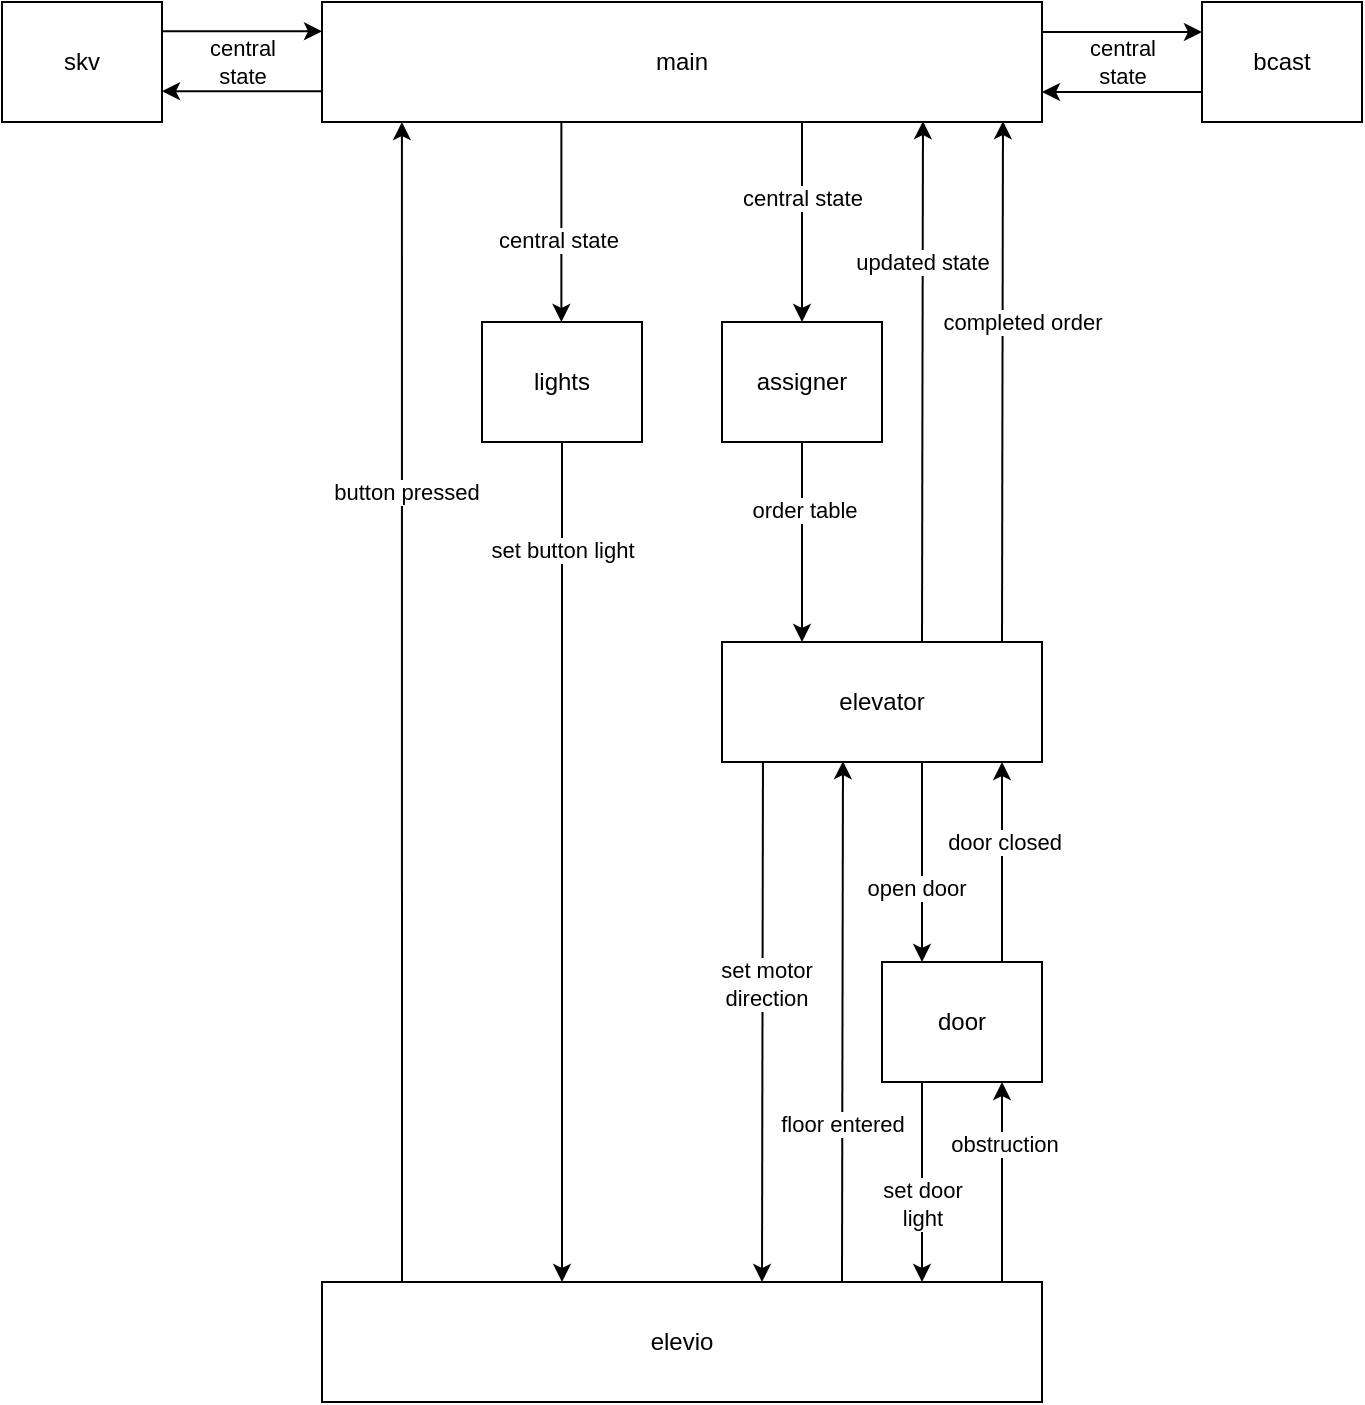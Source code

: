 <mxfile version="16.6.3" type="github"><diagram id="Wnr6FH2v95wjrzWY3u6L" name="Page-1"><mxGraphModel dx="1171" dy="1143" grid="1" gridSize="10" guides="1" tooltips="1" connect="1" arrows="1" fold="1" page="1" pageScale="1" pageWidth="827" pageHeight="1169" math="0" shadow="0"><root><mxCell id="0"/><mxCell id="1" parent="0"/><mxCell id="W8hxFOR_NZEe8I1eFSsX-2" value="skv" style="rounded=0;whiteSpace=wrap;html=1;" parent="1" vertex="1"><mxGeometry x="40" y="40" width="80" height="60" as="geometry"/></mxCell><mxCell id="W8hxFOR_NZEe8I1eFSsX-3" value="elevio" style="rounded=0;whiteSpace=wrap;html=1;" parent="1" vertex="1"><mxGeometry x="200" y="680" width="360" height="60" as="geometry"/></mxCell><mxCell id="W8hxFOR_NZEe8I1eFSsX-45" style="edgeStyle=orthogonalEdgeStyle;rounded=0;orthogonalLoop=1;jettySize=auto;html=1;exitX=0;exitY=0.75;exitDx=0;exitDy=0;" parent="1" source="W8hxFOR_NZEe8I1eFSsX-4" edge="1"><mxGeometry relative="1" as="geometry"><mxPoint x="560" y="85" as="targetPoint"/></mxGeometry></mxCell><mxCell id="W8hxFOR_NZEe8I1eFSsX-4" value="bcast" style="rounded=0;whiteSpace=wrap;html=1;" parent="1" vertex="1"><mxGeometry x="640" y="40" width="80" height="60" as="geometry"/></mxCell><mxCell id="W8hxFOR_NZEe8I1eFSsX-5" value="elevator" style="rounded=0;whiteSpace=wrap;html=1;" parent="1" vertex="1"><mxGeometry x="400" y="360" width="160" height="60" as="geometry"/></mxCell><mxCell id="W8hxFOR_NZEe8I1eFSsX-14" style="edgeStyle=orthogonalEdgeStyle;rounded=0;orthogonalLoop=1;jettySize=auto;html=1;exitX=0.75;exitY=1;exitDx=0;exitDy=0;" parent="1" source="W8hxFOR_NZEe8I1eFSsX-6" target="W8hxFOR_NZEe8I1eFSsX-7" edge="1"><mxGeometry relative="1" as="geometry"><Array as="points"><mxPoint x="440" y="100"/></Array></mxGeometry></mxCell><mxCell id="W8hxFOR_NZEe8I1eFSsX-21" value="central state" style="edgeLabel;html=1;align=center;verticalAlign=middle;resizable=0;points=[];" parent="W8hxFOR_NZEe8I1eFSsX-14" vertex="1" connectable="0"><mxGeometry x="0.035" relative="1" as="geometry"><mxPoint as="offset"/></mxGeometry></mxCell><mxCell id="W8hxFOR_NZEe8I1eFSsX-44" style="edgeStyle=orthogonalEdgeStyle;rounded=0;orthogonalLoop=1;jettySize=auto;html=1;exitX=1;exitY=0.25;exitDx=0;exitDy=0;entryX=0;entryY=0.25;entryDx=0;entryDy=0;" parent="1" source="W8hxFOR_NZEe8I1eFSsX-6" target="W8hxFOR_NZEe8I1eFSsX-4" edge="1"><mxGeometry relative="1" as="geometry"/></mxCell><mxCell id="W8hxFOR_NZEe8I1eFSsX-46" value="central&lt;br&gt;state" style="edgeLabel;html=1;align=center;verticalAlign=middle;resizable=0;points=[];" parent="W8hxFOR_NZEe8I1eFSsX-44" vertex="1" connectable="0"><mxGeometry x="-0.314" y="-1" relative="1" as="geometry"><mxPoint x="12" y="14" as="offset"/></mxGeometry></mxCell><mxCell id="W8hxFOR_NZEe8I1eFSsX-6" value="main" style="rounded=0;whiteSpace=wrap;html=1;" parent="1" vertex="1"><mxGeometry x="200" y="40" width="360" height="60" as="geometry"/></mxCell><mxCell id="W8hxFOR_NZEe8I1eFSsX-13" value="" style="edgeStyle=orthogonalEdgeStyle;rounded=0;orthogonalLoop=1;jettySize=auto;html=1;entryX=0.25;entryY=0;entryDx=0;entryDy=0;" parent="1" source="W8hxFOR_NZEe8I1eFSsX-7" target="W8hxFOR_NZEe8I1eFSsX-5" edge="1"><mxGeometry relative="1" as="geometry"/></mxCell><mxCell id="W8hxFOR_NZEe8I1eFSsX-20" value="order table" style="edgeLabel;html=1;align=center;verticalAlign=middle;resizable=0;points=[];" parent="W8hxFOR_NZEe8I1eFSsX-13" vertex="1" connectable="0"><mxGeometry x="-0.322" y="1" relative="1" as="geometry"><mxPoint as="offset"/></mxGeometry></mxCell><mxCell id="W8hxFOR_NZEe8I1eFSsX-7" value="assigner" style="rounded=0;whiteSpace=wrap;html=1;" parent="1" vertex="1"><mxGeometry x="400" y="200" width="80" height="60" as="geometry"/></mxCell><mxCell id="W8hxFOR_NZEe8I1eFSsX-8" value="door" style="rounded=0;whiteSpace=wrap;html=1;" parent="1" vertex="1"><mxGeometry x="480" y="520" width="80" height="60" as="geometry"/></mxCell><mxCell id="W8hxFOR_NZEe8I1eFSsX-9" value="lights" style="rounded=0;whiteSpace=wrap;html=1;" parent="1" vertex="1"><mxGeometry x="280" y="200" width="80" height="60" as="geometry"/></mxCell><mxCell id="W8hxFOR_NZEe8I1eFSsX-17" value="" style="endArrow=classic;html=1;rounded=0;exitX=0.622;exitY=0.007;exitDx=0;exitDy=0;exitPerimeter=0;" parent="1" edge="1"><mxGeometry width="50" height="50" relative="1" as="geometry"><mxPoint x="500.0" y="360.0" as="sourcePoint"/><mxPoint x="500.48" y="99.58" as="targetPoint"/></mxGeometry></mxCell><mxCell id="W8hxFOR_NZEe8I1eFSsX-19" value="updated state" style="edgeLabel;html=1;align=center;verticalAlign=middle;resizable=0;points=[];" parent="W8hxFOR_NZEe8I1eFSsX-17" vertex="1" connectable="0"><mxGeometry x="-0.578" y="-1" relative="1" as="geometry"><mxPoint x="-1" y="-135" as="offset"/></mxGeometry></mxCell><mxCell id="W8hxFOR_NZEe8I1eFSsX-23" style="edgeStyle=orthogonalEdgeStyle;rounded=0;orthogonalLoop=1;jettySize=auto;html=1;exitX=0.75;exitY=1;exitDx=0;exitDy=0;entryX=0.5;entryY=0;entryDx=0;entryDy=0;" parent="1" edge="1"><mxGeometry relative="1" as="geometry"><mxPoint x="500.0" y="580" as="sourcePoint"/><mxPoint x="500" y="680" as="targetPoint"/></mxGeometry></mxCell><mxCell id="W8hxFOR_NZEe8I1eFSsX-37" value="set door&lt;br&gt;light" style="edgeLabel;html=1;align=center;verticalAlign=middle;resizable=0;points=[];" parent="W8hxFOR_NZEe8I1eFSsX-23" vertex="1" connectable="0"><mxGeometry x="-0.152" relative="1" as="geometry"><mxPoint y="18" as="offset"/></mxGeometry></mxCell><mxCell id="W8hxFOR_NZEe8I1eFSsX-24" style="edgeStyle=orthogonalEdgeStyle;rounded=0;orthogonalLoop=1;jettySize=auto;html=1;exitX=0.75;exitY=1;exitDx=0;exitDy=0;entryX=0.5;entryY=0;entryDx=0;entryDy=0;" parent="1" edge="1"><mxGeometry relative="1" as="geometry"><mxPoint x="500.0" y="420.0" as="sourcePoint"/><mxPoint x="500" y="520.0" as="targetPoint"/></mxGeometry></mxCell><mxCell id="W8hxFOR_NZEe8I1eFSsX-35" value="open door" style="edgeLabel;html=1;align=center;verticalAlign=middle;resizable=0;points=[];" parent="W8hxFOR_NZEe8I1eFSsX-24" vertex="1" connectable="0"><mxGeometry x="0.254" y="-3" relative="1" as="geometry"><mxPoint as="offset"/></mxGeometry></mxCell><mxCell id="W8hxFOR_NZEe8I1eFSsX-25" style="edgeStyle=orthogonalEdgeStyle;rounded=0;orthogonalLoop=1;jettySize=auto;html=1;exitX=0.75;exitY=1;exitDx=0;exitDy=0;entryX=0.5;entryY=0;entryDx=0;entryDy=0;" parent="1" edge="1"><mxGeometry relative="1" as="geometry"><mxPoint x="540" y="520.0" as="sourcePoint"/><mxPoint x="540.0" y="420.0" as="targetPoint"/></mxGeometry></mxCell><mxCell id="W8hxFOR_NZEe8I1eFSsX-36" value="door closed" style="edgeLabel;html=1;align=center;verticalAlign=middle;resizable=0;points=[];" parent="W8hxFOR_NZEe8I1eFSsX-25" vertex="1" connectable="0"><mxGeometry x="-0.254" y="-1" relative="1" as="geometry"><mxPoint y="-23" as="offset"/></mxGeometry></mxCell><mxCell id="W8hxFOR_NZEe8I1eFSsX-26" style="edgeStyle=orthogonalEdgeStyle;rounded=0;orthogonalLoop=1;jettySize=auto;html=1;exitX=0.75;exitY=1;exitDx=0;exitDy=0;entryX=0.5;entryY=0;entryDx=0;entryDy=0;" parent="1" edge="1"><mxGeometry relative="1" as="geometry"><mxPoint x="540" y="680.0" as="sourcePoint"/><mxPoint x="540.0" y="580.0" as="targetPoint"/></mxGeometry></mxCell><mxCell id="W8hxFOR_NZEe8I1eFSsX-38" value="obstruction" style="edgeLabel;html=1;align=center;verticalAlign=middle;resizable=0;points=[];" parent="W8hxFOR_NZEe8I1eFSsX-26" vertex="1" connectable="0"><mxGeometry x="0.271" y="-1" relative="1" as="geometry"><mxPoint y="-6" as="offset"/></mxGeometry></mxCell><mxCell id="W8hxFOR_NZEe8I1eFSsX-27" value="" style="endArrow=classic;html=1;rounded=0;exitX=0.622;exitY=0.007;exitDx=0;exitDy=0;exitPerimeter=0;" parent="1" edge="1"><mxGeometry width="50" height="50" relative="1" as="geometry"><mxPoint x="460" y="680.0" as="sourcePoint"/><mxPoint x="460.48" y="419.58" as="targetPoint"/></mxGeometry></mxCell><mxCell id="W8hxFOR_NZEe8I1eFSsX-39" value="floor entered" style="edgeLabel;html=1;align=center;verticalAlign=middle;resizable=0;points=[];" parent="W8hxFOR_NZEe8I1eFSsX-27" vertex="1" connectable="0"><mxGeometry x="-0.043" relative="1" as="geometry"><mxPoint y="45" as="offset"/></mxGeometry></mxCell><mxCell id="W8hxFOR_NZEe8I1eFSsX-29" value="" style="endArrow=classic;html=1;rounded=0;exitX=0.622;exitY=0.007;exitDx=0;exitDy=0;exitPerimeter=0;" parent="1" edge="1"><mxGeometry width="50" height="50" relative="1" as="geometry"><mxPoint x="420.48" y="419.58" as="sourcePoint"/><mxPoint x="420" y="680.0" as="targetPoint"/></mxGeometry></mxCell><mxCell id="W8hxFOR_NZEe8I1eFSsX-40" value="set motor&lt;br&gt;direction" style="edgeLabel;html=1;align=center;verticalAlign=middle;resizable=0;points=[];" parent="W8hxFOR_NZEe8I1eFSsX-29" vertex="1" connectable="0"><mxGeometry x="-0.144" y="1" relative="1" as="geometry"><mxPoint as="offset"/></mxGeometry></mxCell><mxCell id="W8hxFOR_NZEe8I1eFSsX-30" style="edgeStyle=orthogonalEdgeStyle;rounded=0;orthogonalLoop=1;jettySize=auto;html=1;exitX=0.75;exitY=1;exitDx=0;exitDy=0;entryX=0.5;entryY=0;entryDx=0;entryDy=0;" parent="1" edge="1"><mxGeometry relative="1" as="geometry"><mxPoint x="319.69" y="100.0" as="sourcePoint"/><mxPoint x="319.69" y="200.0" as="targetPoint"/></mxGeometry></mxCell><mxCell id="W8hxFOR_NZEe8I1eFSsX-41" value="central state" style="edgeLabel;html=1;align=center;verticalAlign=middle;resizable=0;points=[];" parent="W8hxFOR_NZEe8I1eFSsX-30" vertex="1" connectable="0"><mxGeometry x="0.177" y="-2" relative="1" as="geometry"><mxPoint as="offset"/></mxGeometry></mxCell><mxCell id="W8hxFOR_NZEe8I1eFSsX-32" value="" style="endArrow=classic;html=1;rounded=0;exitX=0.5;exitY=1;exitDx=0;exitDy=0;" parent="1" source="W8hxFOR_NZEe8I1eFSsX-9" edge="1"><mxGeometry width="50" height="50" relative="1" as="geometry"><mxPoint x="230" y="390" as="sourcePoint"/><mxPoint x="320" y="680" as="targetPoint"/></mxGeometry></mxCell><mxCell id="W8hxFOR_NZEe8I1eFSsX-42" value="set button light" style="edgeLabel;html=1;align=center;verticalAlign=middle;resizable=0;points=[];" parent="W8hxFOR_NZEe8I1eFSsX-32" vertex="1" connectable="0"><mxGeometry x="-0.745" relative="1" as="geometry"><mxPoint as="offset"/></mxGeometry></mxCell><mxCell id="W8hxFOR_NZEe8I1eFSsX-34" value="" style="endArrow=classic;html=1;rounded=0;exitX=0.622;exitY=0.007;exitDx=0;exitDy=0;exitPerimeter=0;entryX=0.111;entryY=1;entryDx=0;entryDy=0;entryPerimeter=0;" parent="1" target="W8hxFOR_NZEe8I1eFSsX-6" edge="1"><mxGeometry width="50" height="50" relative="1" as="geometry"><mxPoint x="240" y="680" as="sourcePoint"/><mxPoint x="240.48" y="419.58" as="targetPoint"/></mxGeometry></mxCell><mxCell id="W8hxFOR_NZEe8I1eFSsX-43" value="button pressed" style="edgeLabel;html=1;align=center;verticalAlign=middle;resizable=0;points=[];" parent="W8hxFOR_NZEe8I1eFSsX-34" vertex="1" connectable="0"><mxGeometry x="0.362" y="-2" relative="1" as="geometry"><mxPoint as="offset"/></mxGeometry></mxCell><mxCell id="W8hxFOR_NZEe8I1eFSsX-47" style="edgeStyle=orthogonalEdgeStyle;rounded=0;orthogonalLoop=1;jettySize=auto;html=1;exitX=0;exitY=0.75;exitDx=0;exitDy=0;" parent="1" edge="1"><mxGeometry relative="1" as="geometry"><mxPoint x="120" y="84.62" as="targetPoint"/><mxPoint x="200" y="84.62" as="sourcePoint"/></mxGeometry></mxCell><mxCell id="W8hxFOR_NZEe8I1eFSsX-48" style="edgeStyle=orthogonalEdgeStyle;rounded=0;orthogonalLoop=1;jettySize=auto;html=1;exitX=1;exitY=0.25;exitDx=0;exitDy=0;entryX=0;entryY=0.25;entryDx=0;entryDy=0;" parent="1" edge="1"><mxGeometry relative="1" as="geometry"><mxPoint x="120" y="54.62" as="sourcePoint"/><mxPoint x="200" y="54.62" as="targetPoint"/></mxGeometry></mxCell><mxCell id="W8hxFOR_NZEe8I1eFSsX-49" value="central&lt;br&gt;state" style="edgeLabel;html=1;align=center;verticalAlign=middle;resizable=0;points=[];" parent="W8hxFOR_NZEe8I1eFSsX-48" vertex="1" connectable="0"><mxGeometry x="-0.314" y="-1" relative="1" as="geometry"><mxPoint x="12" y="14" as="offset"/></mxGeometry></mxCell><mxCell id="W8hxFOR_NZEe8I1eFSsX-50" value="" style="endArrow=classic;html=1;rounded=0;exitX=0.622;exitY=0.007;exitDx=0;exitDy=0;exitPerimeter=0;" parent="1" edge="1"><mxGeometry width="50" height="50" relative="1" as="geometry"><mxPoint x="540.0" y="360.0" as="sourcePoint"/><mxPoint x="540.48" y="99.58" as="targetPoint"/></mxGeometry></mxCell><mxCell id="W8hxFOR_NZEe8I1eFSsX-51" value="completed order" style="edgeLabel;html=1;align=center;verticalAlign=middle;resizable=0;points=[];" parent="W8hxFOR_NZEe8I1eFSsX-50" vertex="1" connectable="0"><mxGeometry x="-0.578" y="-1" relative="1" as="geometry"><mxPoint x="9" y="-105" as="offset"/></mxGeometry></mxCell></root></mxGraphModel></diagram></mxfile>